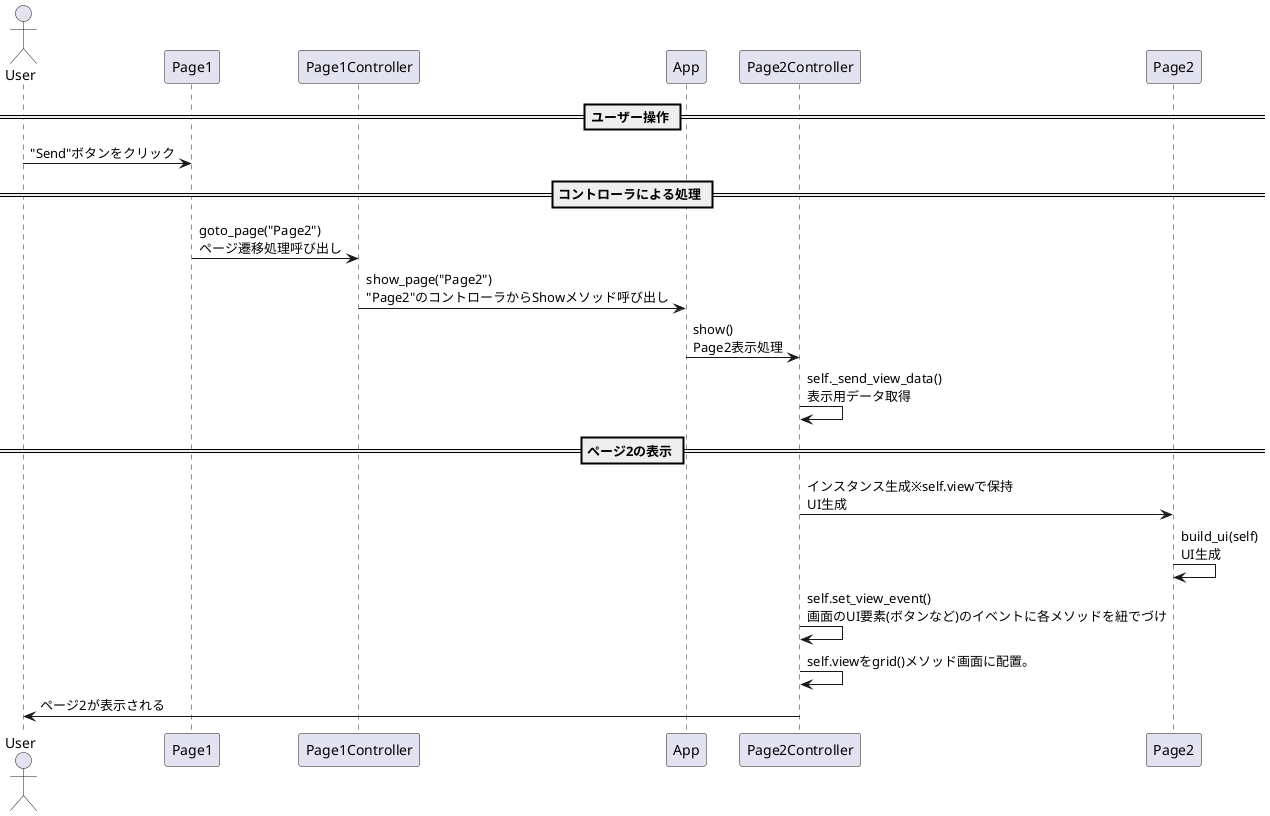 @startuml ページ遷移

actor User as user
participant Page1
participant Page1Controller
participant App
participant Page2Controller
participant Page2

== ユーザー操作 ==
user -> Page1 : "Send"ボタンをクリック

== コントローラによる処理 ==
Page1 -> Page1Controller : goto_page("Page2")\nページ遷移処理呼び出し
Page1Controller -> App : show_page("Page2")\n"Page2"のコントローラからShowメソッド呼び出し
App -> Page2Controller : show()\nPage2表示処理
Page2Controller -> Page2Controller : self._send_view_data()\n表示用データ取得

== ページ2の表示 ==
Page2Controller -> Page2 : インスタンス生成※self.viewで保持\nUI生成
Page2 -> Page2 : build_ui(self)\nUI生成
Page2Controller -> Page2Controller : self.set_view_event()\n画面のUI要素(ボタンなど)のイベントに各メソッドを紐でづけ
Page2Controller -> Page2Controller : self.viewをgrid()メソッド画面に配置。
Page2Controller -> user : ページ2が表示される

@enduml
